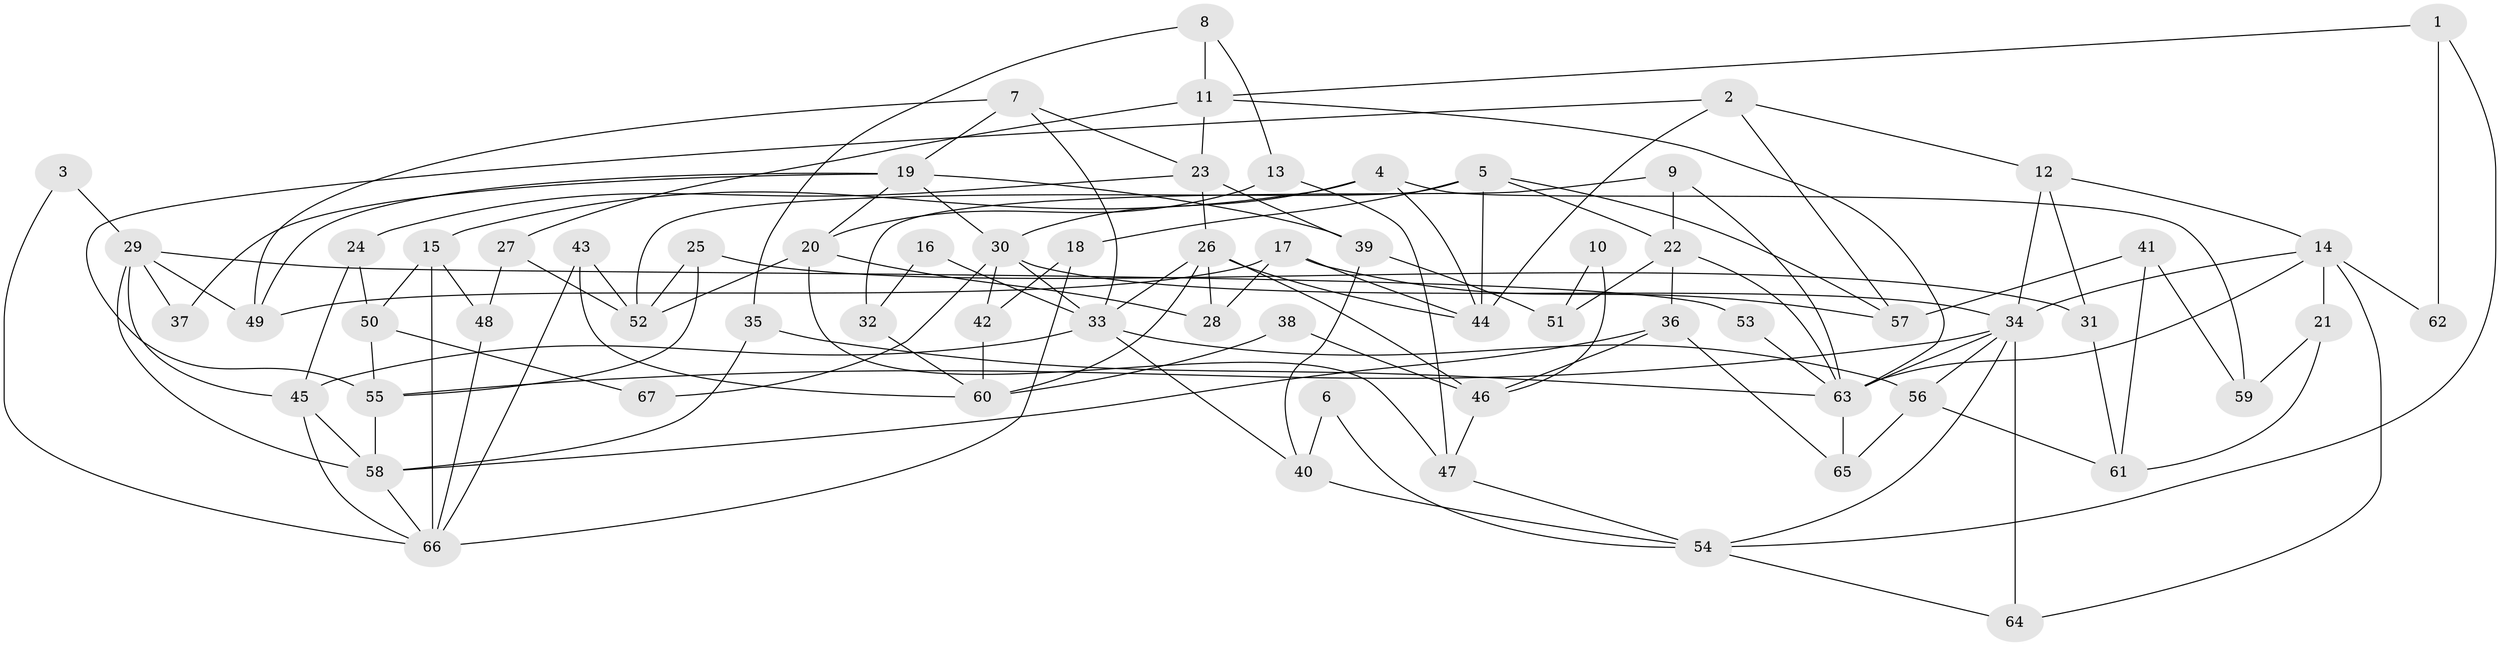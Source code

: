 // Generated by graph-tools (version 1.1) at 2025/35/03/09/25 02:35:59]
// undirected, 67 vertices, 134 edges
graph export_dot {
graph [start="1"]
  node [color=gray90,style=filled];
  1;
  2;
  3;
  4;
  5;
  6;
  7;
  8;
  9;
  10;
  11;
  12;
  13;
  14;
  15;
  16;
  17;
  18;
  19;
  20;
  21;
  22;
  23;
  24;
  25;
  26;
  27;
  28;
  29;
  30;
  31;
  32;
  33;
  34;
  35;
  36;
  37;
  38;
  39;
  40;
  41;
  42;
  43;
  44;
  45;
  46;
  47;
  48;
  49;
  50;
  51;
  52;
  53;
  54;
  55;
  56;
  57;
  58;
  59;
  60;
  61;
  62;
  63;
  64;
  65;
  66;
  67;
  1 -- 11;
  1 -- 54;
  1 -- 62;
  2 -- 12;
  2 -- 44;
  2 -- 55;
  2 -- 57;
  3 -- 66;
  3 -- 29;
  4 -- 15;
  4 -- 30;
  4 -- 44;
  4 -- 59;
  5 -- 44;
  5 -- 22;
  5 -- 18;
  5 -- 52;
  5 -- 57;
  6 -- 54;
  6 -- 40;
  7 -- 49;
  7 -- 19;
  7 -- 23;
  7 -- 33;
  8 -- 35;
  8 -- 11;
  8 -- 13;
  9 -- 22;
  9 -- 63;
  9 -- 32;
  10 -- 46;
  10 -- 51;
  11 -- 23;
  11 -- 63;
  11 -- 27;
  12 -- 14;
  12 -- 31;
  12 -- 34;
  13 -- 47;
  13 -- 20;
  14 -- 64;
  14 -- 34;
  14 -- 21;
  14 -- 62;
  14 -- 63;
  15 -- 66;
  15 -- 50;
  15 -- 48;
  16 -- 32;
  16 -- 33;
  17 -- 57;
  17 -- 44;
  17 -- 28;
  17 -- 49;
  18 -- 66;
  18 -- 42;
  19 -- 30;
  19 -- 20;
  19 -- 37;
  19 -- 39;
  19 -- 49;
  20 -- 47;
  20 -- 28;
  20 -- 52;
  21 -- 59;
  21 -- 61;
  22 -- 36;
  22 -- 63;
  22 -- 51;
  23 -- 26;
  23 -- 24;
  23 -- 39;
  24 -- 45;
  24 -- 50;
  25 -- 52;
  25 -- 55;
  25 -- 31;
  26 -- 28;
  26 -- 60;
  26 -- 33;
  26 -- 44;
  26 -- 46;
  27 -- 52;
  27 -- 48;
  29 -- 49;
  29 -- 45;
  29 -- 37;
  29 -- 53;
  29 -- 58;
  30 -- 34;
  30 -- 33;
  30 -- 42;
  30 -- 67;
  31 -- 61;
  32 -- 60;
  33 -- 40;
  33 -- 45;
  33 -- 56;
  34 -- 55;
  34 -- 54;
  34 -- 56;
  34 -- 63;
  34 -- 64;
  35 -- 63;
  35 -- 58;
  36 -- 58;
  36 -- 65;
  36 -- 46;
  38 -- 46;
  38 -- 60;
  39 -- 40;
  39 -- 51;
  40 -- 54;
  41 -- 61;
  41 -- 57;
  41 -- 59;
  42 -- 60;
  43 -- 66;
  43 -- 52;
  43 -- 60;
  45 -- 66;
  45 -- 58;
  46 -- 47;
  47 -- 54;
  48 -- 66;
  50 -- 55;
  50 -- 67;
  53 -- 63;
  54 -- 64;
  55 -- 58;
  56 -- 61;
  56 -- 65;
  58 -- 66;
  63 -- 65;
}

